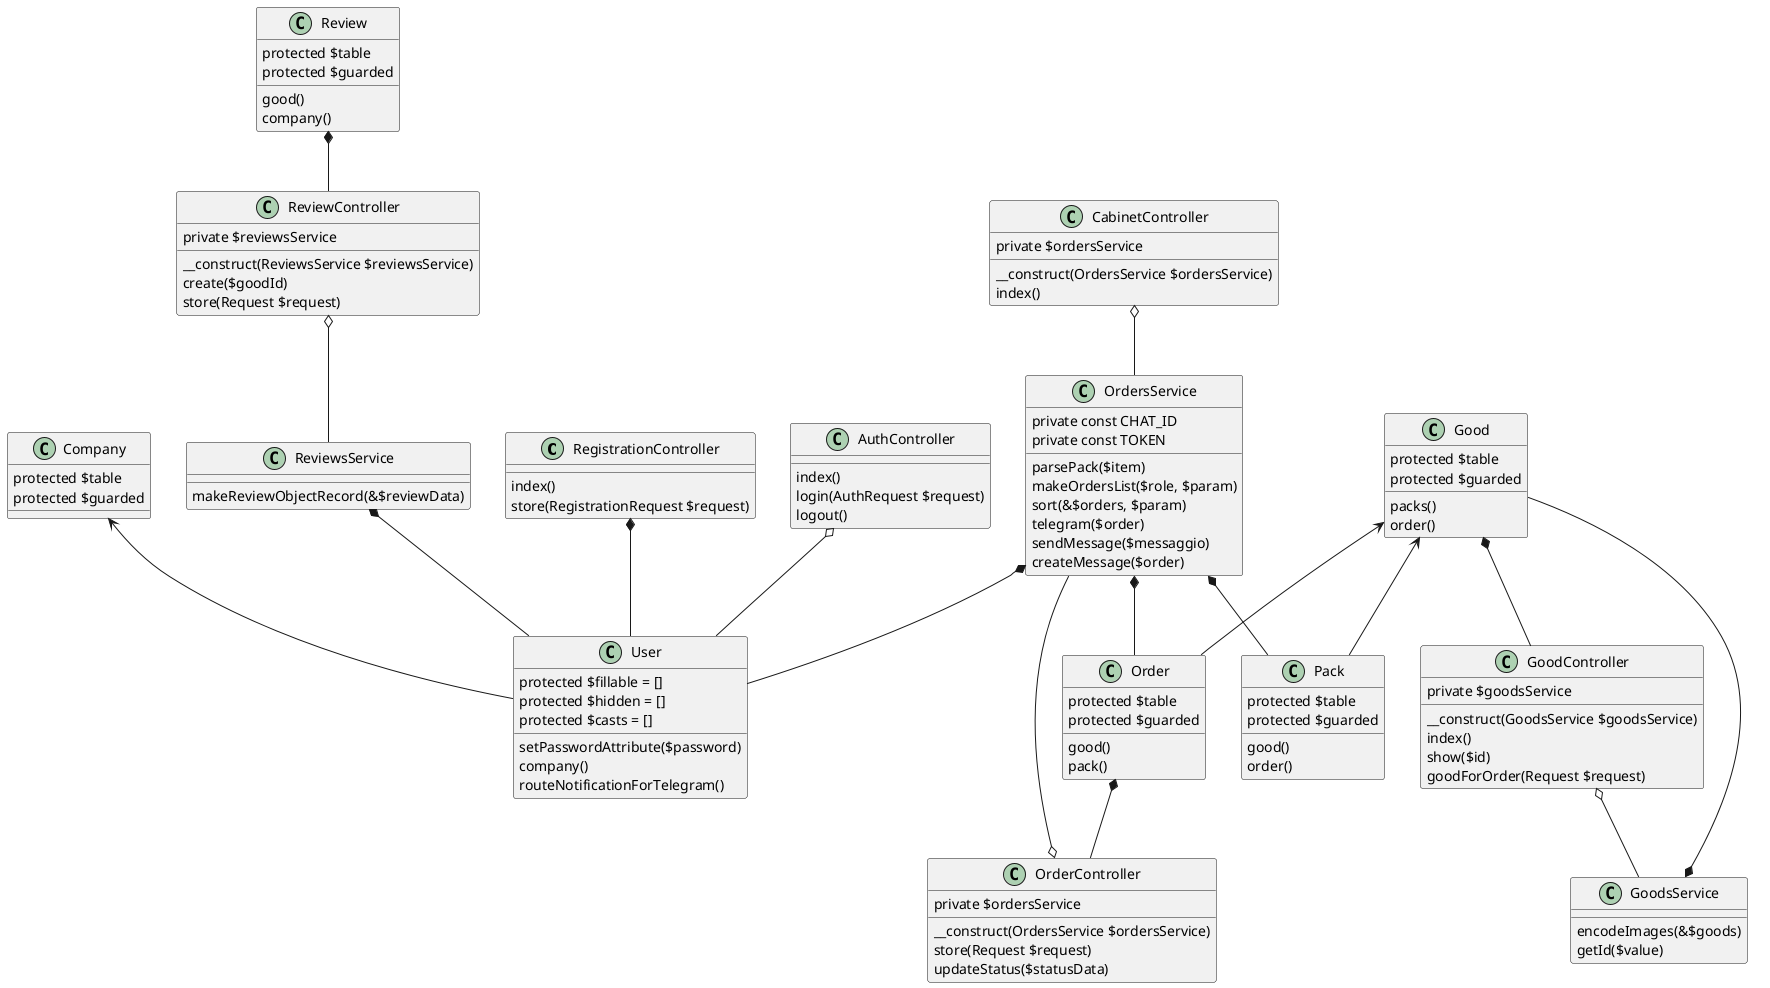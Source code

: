 @startuml SUGARFACTORY

class RegistrationController{
    
    index()
    store(RegistrationRequest $request)
}

class AuthController{

    index()
    login(AuthRequest $request)
    logout()
}

class User{
    protected $fillable = []
    protected $hidden = []
    protected $casts = []

    setPasswordAttribute($password)
    company()
    routeNotificationForTelegram()
}

class Company{
    protected $table
    protected $guarded
}

class CabinetController{

    private $ordersService

    __construct(OrdersService $ordersService)
    index()
}

class GoodController{

    private $goodsService

    __construct(GoodsService $goodsService)
    index()
    show($id)
    goodForOrder(Request $request)
}

class GoodsService{

    encodeImages(&$goods)
    getId($value)
}

class Good{
    protected $table
    protected $guarded

    packs()
    order()
}

class Pack{
    protected $table
    protected $guarded

    good()
    order()
}

class OrderController{
    private $ordersService

    __construct(OrdersService $ordersService)
    store(Request $request)
    updateStatus($statusData)
}

class OrdersService{
    private const CHAT_ID
    private const TOKEN

    parsePack($item)
    makeOrdersList($role, $param)
    sort(&$orders, $param)
    telegram($order)
    sendMessage($messaggio)
    createMessage($order)
}

class Order{
    protected $table
    protected $guarded

    good()
    pack()
}

class ReviewController{
    private $reviewsService

    __construct(ReviewsService $reviewsService)
    create($goodId)
    store(Request $request)
}

class Review{
    protected $table
    protected $guarded

    good()
    company()
}

class ReviewsService{
    makeReviewObjectRecord(&$reviewData)
}

OrderController o-- OrdersService
GoodController o-- GoodsService
ReviewController o-- ReviewsService
CabinetController o-- OrdersService
Order *-- OrderController
Good *-- GoodController
Review *-- ReviewController
GoodsService *-- Good
OrdersService *-- Order
OrdersService *-- Pack
OrdersService *-- User
ReviewsService *-- User
Good <-- Pack
Good <-- Order
Company <-- User
AuthController o-- User
RegistrationController *-- User

@enduml